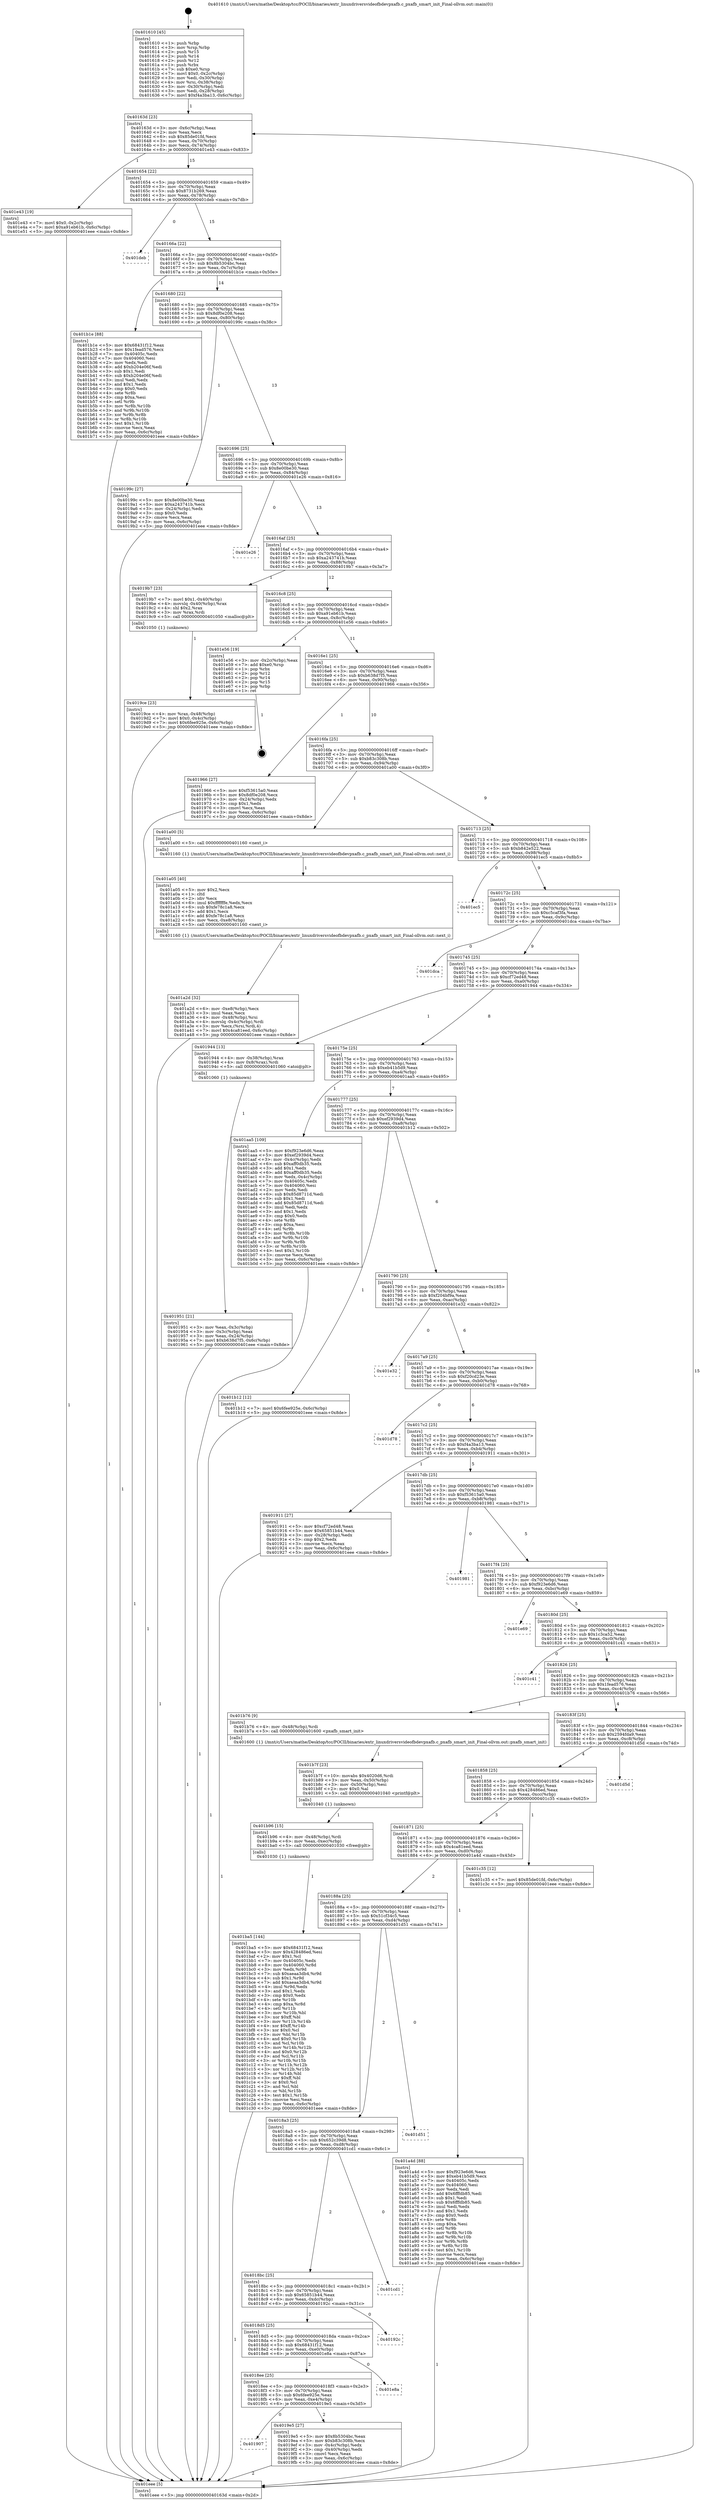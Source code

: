 digraph "0x401610" {
  label = "0x401610 (/mnt/c/Users/mathe/Desktop/tcc/POCII/binaries/extr_linuxdriversvideofbdevpxafb.c_pxafb_smart_init_Final-ollvm.out::main(0))"
  labelloc = "t"
  node[shape=record]

  Entry [label="",width=0.3,height=0.3,shape=circle,fillcolor=black,style=filled]
  "0x40163d" [label="{
     0x40163d [23]\l
     | [instrs]\l
     &nbsp;&nbsp;0x40163d \<+3\>: mov -0x6c(%rbp),%eax\l
     &nbsp;&nbsp;0x401640 \<+2\>: mov %eax,%ecx\l
     &nbsp;&nbsp;0x401642 \<+6\>: sub $0x85de01fd,%ecx\l
     &nbsp;&nbsp;0x401648 \<+3\>: mov %eax,-0x70(%rbp)\l
     &nbsp;&nbsp;0x40164b \<+3\>: mov %ecx,-0x74(%rbp)\l
     &nbsp;&nbsp;0x40164e \<+6\>: je 0000000000401e43 \<main+0x833\>\l
  }"]
  "0x401e43" [label="{
     0x401e43 [19]\l
     | [instrs]\l
     &nbsp;&nbsp;0x401e43 \<+7\>: movl $0x0,-0x2c(%rbp)\l
     &nbsp;&nbsp;0x401e4a \<+7\>: movl $0xa91eb61b,-0x6c(%rbp)\l
     &nbsp;&nbsp;0x401e51 \<+5\>: jmp 0000000000401eee \<main+0x8de\>\l
  }"]
  "0x401654" [label="{
     0x401654 [22]\l
     | [instrs]\l
     &nbsp;&nbsp;0x401654 \<+5\>: jmp 0000000000401659 \<main+0x49\>\l
     &nbsp;&nbsp;0x401659 \<+3\>: mov -0x70(%rbp),%eax\l
     &nbsp;&nbsp;0x40165c \<+5\>: sub $0x8731b269,%eax\l
     &nbsp;&nbsp;0x401661 \<+3\>: mov %eax,-0x78(%rbp)\l
     &nbsp;&nbsp;0x401664 \<+6\>: je 0000000000401deb \<main+0x7db\>\l
  }"]
  Exit [label="",width=0.3,height=0.3,shape=circle,fillcolor=black,style=filled,peripheries=2]
  "0x401deb" [label="{
     0x401deb\l
  }", style=dashed]
  "0x40166a" [label="{
     0x40166a [22]\l
     | [instrs]\l
     &nbsp;&nbsp;0x40166a \<+5\>: jmp 000000000040166f \<main+0x5f\>\l
     &nbsp;&nbsp;0x40166f \<+3\>: mov -0x70(%rbp),%eax\l
     &nbsp;&nbsp;0x401672 \<+5\>: sub $0x8b5304bc,%eax\l
     &nbsp;&nbsp;0x401677 \<+3\>: mov %eax,-0x7c(%rbp)\l
     &nbsp;&nbsp;0x40167a \<+6\>: je 0000000000401b1e \<main+0x50e\>\l
  }"]
  "0x401ba5" [label="{
     0x401ba5 [144]\l
     | [instrs]\l
     &nbsp;&nbsp;0x401ba5 \<+5\>: mov $0x68431f12,%eax\l
     &nbsp;&nbsp;0x401baa \<+5\>: mov $0x428486ed,%esi\l
     &nbsp;&nbsp;0x401baf \<+2\>: mov $0x1,%cl\l
     &nbsp;&nbsp;0x401bb1 \<+7\>: mov 0x40405c,%edx\l
     &nbsp;&nbsp;0x401bb8 \<+8\>: mov 0x404060,%r8d\l
     &nbsp;&nbsp;0x401bc0 \<+3\>: mov %edx,%r9d\l
     &nbsp;&nbsp;0x401bc3 \<+7\>: sub $0xaeaa3db4,%r9d\l
     &nbsp;&nbsp;0x401bca \<+4\>: sub $0x1,%r9d\l
     &nbsp;&nbsp;0x401bce \<+7\>: add $0xaeaa3db4,%r9d\l
     &nbsp;&nbsp;0x401bd5 \<+4\>: imul %r9d,%edx\l
     &nbsp;&nbsp;0x401bd9 \<+3\>: and $0x1,%edx\l
     &nbsp;&nbsp;0x401bdc \<+3\>: cmp $0x0,%edx\l
     &nbsp;&nbsp;0x401bdf \<+4\>: sete %r10b\l
     &nbsp;&nbsp;0x401be3 \<+4\>: cmp $0xa,%r8d\l
     &nbsp;&nbsp;0x401be7 \<+4\>: setl %r11b\l
     &nbsp;&nbsp;0x401beb \<+3\>: mov %r10b,%bl\l
     &nbsp;&nbsp;0x401bee \<+3\>: xor $0xff,%bl\l
     &nbsp;&nbsp;0x401bf1 \<+3\>: mov %r11b,%r14b\l
     &nbsp;&nbsp;0x401bf4 \<+4\>: xor $0xff,%r14b\l
     &nbsp;&nbsp;0x401bf8 \<+3\>: xor $0x0,%cl\l
     &nbsp;&nbsp;0x401bfb \<+3\>: mov %bl,%r15b\l
     &nbsp;&nbsp;0x401bfe \<+4\>: and $0x0,%r15b\l
     &nbsp;&nbsp;0x401c02 \<+3\>: and %cl,%r10b\l
     &nbsp;&nbsp;0x401c05 \<+3\>: mov %r14b,%r12b\l
     &nbsp;&nbsp;0x401c08 \<+4\>: and $0x0,%r12b\l
     &nbsp;&nbsp;0x401c0c \<+3\>: and %cl,%r11b\l
     &nbsp;&nbsp;0x401c0f \<+3\>: or %r10b,%r15b\l
     &nbsp;&nbsp;0x401c12 \<+3\>: or %r11b,%r12b\l
     &nbsp;&nbsp;0x401c15 \<+3\>: xor %r12b,%r15b\l
     &nbsp;&nbsp;0x401c18 \<+3\>: or %r14b,%bl\l
     &nbsp;&nbsp;0x401c1b \<+3\>: xor $0xff,%bl\l
     &nbsp;&nbsp;0x401c1e \<+3\>: or $0x0,%cl\l
     &nbsp;&nbsp;0x401c21 \<+2\>: and %cl,%bl\l
     &nbsp;&nbsp;0x401c23 \<+3\>: or %bl,%r15b\l
     &nbsp;&nbsp;0x401c26 \<+4\>: test $0x1,%r15b\l
     &nbsp;&nbsp;0x401c2a \<+3\>: cmovne %esi,%eax\l
     &nbsp;&nbsp;0x401c2d \<+3\>: mov %eax,-0x6c(%rbp)\l
     &nbsp;&nbsp;0x401c30 \<+5\>: jmp 0000000000401eee \<main+0x8de\>\l
  }"]
  "0x401b1e" [label="{
     0x401b1e [88]\l
     | [instrs]\l
     &nbsp;&nbsp;0x401b1e \<+5\>: mov $0x68431f12,%eax\l
     &nbsp;&nbsp;0x401b23 \<+5\>: mov $0x1fead576,%ecx\l
     &nbsp;&nbsp;0x401b28 \<+7\>: mov 0x40405c,%edx\l
     &nbsp;&nbsp;0x401b2f \<+7\>: mov 0x404060,%esi\l
     &nbsp;&nbsp;0x401b36 \<+2\>: mov %edx,%edi\l
     &nbsp;&nbsp;0x401b38 \<+6\>: add $0xb204e06f,%edi\l
     &nbsp;&nbsp;0x401b3e \<+3\>: sub $0x1,%edi\l
     &nbsp;&nbsp;0x401b41 \<+6\>: sub $0xb204e06f,%edi\l
     &nbsp;&nbsp;0x401b47 \<+3\>: imul %edi,%edx\l
     &nbsp;&nbsp;0x401b4a \<+3\>: and $0x1,%edx\l
     &nbsp;&nbsp;0x401b4d \<+3\>: cmp $0x0,%edx\l
     &nbsp;&nbsp;0x401b50 \<+4\>: sete %r8b\l
     &nbsp;&nbsp;0x401b54 \<+3\>: cmp $0xa,%esi\l
     &nbsp;&nbsp;0x401b57 \<+4\>: setl %r9b\l
     &nbsp;&nbsp;0x401b5b \<+3\>: mov %r8b,%r10b\l
     &nbsp;&nbsp;0x401b5e \<+3\>: and %r9b,%r10b\l
     &nbsp;&nbsp;0x401b61 \<+3\>: xor %r9b,%r8b\l
     &nbsp;&nbsp;0x401b64 \<+3\>: or %r8b,%r10b\l
     &nbsp;&nbsp;0x401b67 \<+4\>: test $0x1,%r10b\l
     &nbsp;&nbsp;0x401b6b \<+3\>: cmovne %ecx,%eax\l
     &nbsp;&nbsp;0x401b6e \<+3\>: mov %eax,-0x6c(%rbp)\l
     &nbsp;&nbsp;0x401b71 \<+5\>: jmp 0000000000401eee \<main+0x8de\>\l
  }"]
  "0x401680" [label="{
     0x401680 [22]\l
     | [instrs]\l
     &nbsp;&nbsp;0x401680 \<+5\>: jmp 0000000000401685 \<main+0x75\>\l
     &nbsp;&nbsp;0x401685 \<+3\>: mov -0x70(%rbp),%eax\l
     &nbsp;&nbsp;0x401688 \<+5\>: sub $0x8df0e208,%eax\l
     &nbsp;&nbsp;0x40168d \<+3\>: mov %eax,-0x80(%rbp)\l
     &nbsp;&nbsp;0x401690 \<+6\>: je 000000000040199c \<main+0x38c\>\l
  }"]
  "0x401b96" [label="{
     0x401b96 [15]\l
     | [instrs]\l
     &nbsp;&nbsp;0x401b96 \<+4\>: mov -0x48(%rbp),%rdi\l
     &nbsp;&nbsp;0x401b9a \<+6\>: mov %eax,-0xec(%rbp)\l
     &nbsp;&nbsp;0x401ba0 \<+5\>: call 0000000000401030 \<free@plt\>\l
     | [calls]\l
     &nbsp;&nbsp;0x401030 \{1\} (unknown)\l
  }"]
  "0x40199c" [label="{
     0x40199c [27]\l
     | [instrs]\l
     &nbsp;&nbsp;0x40199c \<+5\>: mov $0x8e00be30,%eax\l
     &nbsp;&nbsp;0x4019a1 \<+5\>: mov $0xa243741b,%ecx\l
     &nbsp;&nbsp;0x4019a6 \<+3\>: mov -0x24(%rbp),%edx\l
     &nbsp;&nbsp;0x4019a9 \<+3\>: cmp $0x0,%edx\l
     &nbsp;&nbsp;0x4019ac \<+3\>: cmove %ecx,%eax\l
     &nbsp;&nbsp;0x4019af \<+3\>: mov %eax,-0x6c(%rbp)\l
     &nbsp;&nbsp;0x4019b2 \<+5\>: jmp 0000000000401eee \<main+0x8de\>\l
  }"]
  "0x401696" [label="{
     0x401696 [25]\l
     | [instrs]\l
     &nbsp;&nbsp;0x401696 \<+5\>: jmp 000000000040169b \<main+0x8b\>\l
     &nbsp;&nbsp;0x40169b \<+3\>: mov -0x70(%rbp),%eax\l
     &nbsp;&nbsp;0x40169e \<+5\>: sub $0x8e00be30,%eax\l
     &nbsp;&nbsp;0x4016a3 \<+6\>: mov %eax,-0x84(%rbp)\l
     &nbsp;&nbsp;0x4016a9 \<+6\>: je 0000000000401e26 \<main+0x816\>\l
  }"]
  "0x401b7f" [label="{
     0x401b7f [23]\l
     | [instrs]\l
     &nbsp;&nbsp;0x401b7f \<+10\>: movabs $0x4020d6,%rdi\l
     &nbsp;&nbsp;0x401b89 \<+3\>: mov %eax,-0x50(%rbp)\l
     &nbsp;&nbsp;0x401b8c \<+3\>: mov -0x50(%rbp),%esi\l
     &nbsp;&nbsp;0x401b8f \<+2\>: mov $0x0,%al\l
     &nbsp;&nbsp;0x401b91 \<+5\>: call 0000000000401040 \<printf@plt\>\l
     | [calls]\l
     &nbsp;&nbsp;0x401040 \{1\} (unknown)\l
  }"]
  "0x401e26" [label="{
     0x401e26\l
  }", style=dashed]
  "0x4016af" [label="{
     0x4016af [25]\l
     | [instrs]\l
     &nbsp;&nbsp;0x4016af \<+5\>: jmp 00000000004016b4 \<main+0xa4\>\l
     &nbsp;&nbsp;0x4016b4 \<+3\>: mov -0x70(%rbp),%eax\l
     &nbsp;&nbsp;0x4016b7 \<+5\>: sub $0xa243741b,%eax\l
     &nbsp;&nbsp;0x4016bc \<+6\>: mov %eax,-0x88(%rbp)\l
     &nbsp;&nbsp;0x4016c2 \<+6\>: je 00000000004019b7 \<main+0x3a7\>\l
  }"]
  "0x401a2d" [label="{
     0x401a2d [32]\l
     | [instrs]\l
     &nbsp;&nbsp;0x401a2d \<+6\>: mov -0xe8(%rbp),%ecx\l
     &nbsp;&nbsp;0x401a33 \<+3\>: imul %eax,%ecx\l
     &nbsp;&nbsp;0x401a36 \<+4\>: mov -0x48(%rbp),%rsi\l
     &nbsp;&nbsp;0x401a3a \<+4\>: movslq -0x4c(%rbp),%rdi\l
     &nbsp;&nbsp;0x401a3e \<+3\>: mov %ecx,(%rsi,%rdi,4)\l
     &nbsp;&nbsp;0x401a41 \<+7\>: movl $0x4ca81eed,-0x6c(%rbp)\l
     &nbsp;&nbsp;0x401a48 \<+5\>: jmp 0000000000401eee \<main+0x8de\>\l
  }"]
  "0x4019b7" [label="{
     0x4019b7 [23]\l
     | [instrs]\l
     &nbsp;&nbsp;0x4019b7 \<+7\>: movl $0x1,-0x40(%rbp)\l
     &nbsp;&nbsp;0x4019be \<+4\>: movslq -0x40(%rbp),%rax\l
     &nbsp;&nbsp;0x4019c2 \<+4\>: shl $0x2,%rax\l
     &nbsp;&nbsp;0x4019c6 \<+3\>: mov %rax,%rdi\l
     &nbsp;&nbsp;0x4019c9 \<+5\>: call 0000000000401050 \<malloc@plt\>\l
     | [calls]\l
     &nbsp;&nbsp;0x401050 \{1\} (unknown)\l
  }"]
  "0x4016c8" [label="{
     0x4016c8 [25]\l
     | [instrs]\l
     &nbsp;&nbsp;0x4016c8 \<+5\>: jmp 00000000004016cd \<main+0xbd\>\l
     &nbsp;&nbsp;0x4016cd \<+3\>: mov -0x70(%rbp),%eax\l
     &nbsp;&nbsp;0x4016d0 \<+5\>: sub $0xa91eb61b,%eax\l
     &nbsp;&nbsp;0x4016d5 \<+6\>: mov %eax,-0x8c(%rbp)\l
     &nbsp;&nbsp;0x4016db \<+6\>: je 0000000000401e56 \<main+0x846\>\l
  }"]
  "0x401a05" [label="{
     0x401a05 [40]\l
     | [instrs]\l
     &nbsp;&nbsp;0x401a05 \<+5\>: mov $0x2,%ecx\l
     &nbsp;&nbsp;0x401a0a \<+1\>: cltd\l
     &nbsp;&nbsp;0x401a0b \<+2\>: idiv %ecx\l
     &nbsp;&nbsp;0x401a0d \<+6\>: imul $0xfffffffe,%edx,%ecx\l
     &nbsp;&nbsp;0x401a13 \<+6\>: sub $0xfe78c1a8,%ecx\l
     &nbsp;&nbsp;0x401a19 \<+3\>: add $0x1,%ecx\l
     &nbsp;&nbsp;0x401a1c \<+6\>: add $0xfe78c1a8,%ecx\l
     &nbsp;&nbsp;0x401a22 \<+6\>: mov %ecx,-0xe8(%rbp)\l
     &nbsp;&nbsp;0x401a28 \<+5\>: call 0000000000401160 \<next_i\>\l
     | [calls]\l
     &nbsp;&nbsp;0x401160 \{1\} (/mnt/c/Users/mathe/Desktop/tcc/POCII/binaries/extr_linuxdriversvideofbdevpxafb.c_pxafb_smart_init_Final-ollvm.out::next_i)\l
  }"]
  "0x401e56" [label="{
     0x401e56 [19]\l
     | [instrs]\l
     &nbsp;&nbsp;0x401e56 \<+3\>: mov -0x2c(%rbp),%eax\l
     &nbsp;&nbsp;0x401e59 \<+7\>: add $0xe0,%rsp\l
     &nbsp;&nbsp;0x401e60 \<+1\>: pop %rbx\l
     &nbsp;&nbsp;0x401e61 \<+2\>: pop %r12\l
     &nbsp;&nbsp;0x401e63 \<+2\>: pop %r14\l
     &nbsp;&nbsp;0x401e65 \<+2\>: pop %r15\l
     &nbsp;&nbsp;0x401e67 \<+1\>: pop %rbp\l
     &nbsp;&nbsp;0x401e68 \<+1\>: ret\l
  }"]
  "0x4016e1" [label="{
     0x4016e1 [25]\l
     | [instrs]\l
     &nbsp;&nbsp;0x4016e1 \<+5\>: jmp 00000000004016e6 \<main+0xd6\>\l
     &nbsp;&nbsp;0x4016e6 \<+3\>: mov -0x70(%rbp),%eax\l
     &nbsp;&nbsp;0x4016e9 \<+5\>: sub $0xb638d7f5,%eax\l
     &nbsp;&nbsp;0x4016ee \<+6\>: mov %eax,-0x90(%rbp)\l
     &nbsp;&nbsp;0x4016f4 \<+6\>: je 0000000000401966 \<main+0x356\>\l
  }"]
  "0x401907" [label="{
     0x401907\l
  }", style=dashed]
  "0x401966" [label="{
     0x401966 [27]\l
     | [instrs]\l
     &nbsp;&nbsp;0x401966 \<+5\>: mov $0xf53615a0,%eax\l
     &nbsp;&nbsp;0x40196b \<+5\>: mov $0x8df0e208,%ecx\l
     &nbsp;&nbsp;0x401970 \<+3\>: mov -0x24(%rbp),%edx\l
     &nbsp;&nbsp;0x401973 \<+3\>: cmp $0x1,%edx\l
     &nbsp;&nbsp;0x401976 \<+3\>: cmovl %ecx,%eax\l
     &nbsp;&nbsp;0x401979 \<+3\>: mov %eax,-0x6c(%rbp)\l
     &nbsp;&nbsp;0x40197c \<+5\>: jmp 0000000000401eee \<main+0x8de\>\l
  }"]
  "0x4016fa" [label="{
     0x4016fa [25]\l
     | [instrs]\l
     &nbsp;&nbsp;0x4016fa \<+5\>: jmp 00000000004016ff \<main+0xef\>\l
     &nbsp;&nbsp;0x4016ff \<+3\>: mov -0x70(%rbp),%eax\l
     &nbsp;&nbsp;0x401702 \<+5\>: sub $0xb83c308b,%eax\l
     &nbsp;&nbsp;0x401707 \<+6\>: mov %eax,-0x94(%rbp)\l
     &nbsp;&nbsp;0x40170d \<+6\>: je 0000000000401a00 \<main+0x3f0\>\l
  }"]
  "0x4019e5" [label="{
     0x4019e5 [27]\l
     | [instrs]\l
     &nbsp;&nbsp;0x4019e5 \<+5\>: mov $0x8b5304bc,%eax\l
     &nbsp;&nbsp;0x4019ea \<+5\>: mov $0xb83c308b,%ecx\l
     &nbsp;&nbsp;0x4019ef \<+3\>: mov -0x4c(%rbp),%edx\l
     &nbsp;&nbsp;0x4019f2 \<+3\>: cmp -0x40(%rbp),%edx\l
     &nbsp;&nbsp;0x4019f5 \<+3\>: cmovl %ecx,%eax\l
     &nbsp;&nbsp;0x4019f8 \<+3\>: mov %eax,-0x6c(%rbp)\l
     &nbsp;&nbsp;0x4019fb \<+5\>: jmp 0000000000401eee \<main+0x8de\>\l
  }"]
  "0x401a00" [label="{
     0x401a00 [5]\l
     | [instrs]\l
     &nbsp;&nbsp;0x401a00 \<+5\>: call 0000000000401160 \<next_i\>\l
     | [calls]\l
     &nbsp;&nbsp;0x401160 \{1\} (/mnt/c/Users/mathe/Desktop/tcc/POCII/binaries/extr_linuxdriversvideofbdevpxafb.c_pxafb_smart_init_Final-ollvm.out::next_i)\l
  }"]
  "0x401713" [label="{
     0x401713 [25]\l
     | [instrs]\l
     &nbsp;&nbsp;0x401713 \<+5\>: jmp 0000000000401718 \<main+0x108\>\l
     &nbsp;&nbsp;0x401718 \<+3\>: mov -0x70(%rbp),%eax\l
     &nbsp;&nbsp;0x40171b \<+5\>: sub $0xb842e522,%eax\l
     &nbsp;&nbsp;0x401720 \<+6\>: mov %eax,-0x98(%rbp)\l
     &nbsp;&nbsp;0x401726 \<+6\>: je 0000000000401ec5 \<main+0x8b5\>\l
  }"]
  "0x4018ee" [label="{
     0x4018ee [25]\l
     | [instrs]\l
     &nbsp;&nbsp;0x4018ee \<+5\>: jmp 00000000004018f3 \<main+0x2e3\>\l
     &nbsp;&nbsp;0x4018f3 \<+3\>: mov -0x70(%rbp),%eax\l
     &nbsp;&nbsp;0x4018f6 \<+5\>: sub $0x6fee925e,%eax\l
     &nbsp;&nbsp;0x4018fb \<+6\>: mov %eax,-0xe4(%rbp)\l
     &nbsp;&nbsp;0x401901 \<+6\>: je 00000000004019e5 \<main+0x3d5\>\l
  }"]
  "0x401ec5" [label="{
     0x401ec5\l
  }", style=dashed]
  "0x40172c" [label="{
     0x40172c [25]\l
     | [instrs]\l
     &nbsp;&nbsp;0x40172c \<+5\>: jmp 0000000000401731 \<main+0x121\>\l
     &nbsp;&nbsp;0x401731 \<+3\>: mov -0x70(%rbp),%eax\l
     &nbsp;&nbsp;0x401734 \<+5\>: sub $0xc5caf3fa,%eax\l
     &nbsp;&nbsp;0x401739 \<+6\>: mov %eax,-0x9c(%rbp)\l
     &nbsp;&nbsp;0x40173f \<+6\>: je 0000000000401dca \<main+0x7ba\>\l
  }"]
  "0x401e8a" [label="{
     0x401e8a\l
  }", style=dashed]
  "0x401dca" [label="{
     0x401dca\l
  }", style=dashed]
  "0x401745" [label="{
     0x401745 [25]\l
     | [instrs]\l
     &nbsp;&nbsp;0x401745 \<+5\>: jmp 000000000040174a \<main+0x13a\>\l
     &nbsp;&nbsp;0x40174a \<+3\>: mov -0x70(%rbp),%eax\l
     &nbsp;&nbsp;0x40174d \<+5\>: sub $0xcf72ed48,%eax\l
     &nbsp;&nbsp;0x401752 \<+6\>: mov %eax,-0xa0(%rbp)\l
     &nbsp;&nbsp;0x401758 \<+6\>: je 0000000000401944 \<main+0x334\>\l
  }"]
  "0x4018d5" [label="{
     0x4018d5 [25]\l
     | [instrs]\l
     &nbsp;&nbsp;0x4018d5 \<+5\>: jmp 00000000004018da \<main+0x2ca\>\l
     &nbsp;&nbsp;0x4018da \<+3\>: mov -0x70(%rbp),%eax\l
     &nbsp;&nbsp;0x4018dd \<+5\>: sub $0x68431f12,%eax\l
     &nbsp;&nbsp;0x4018e2 \<+6\>: mov %eax,-0xe0(%rbp)\l
     &nbsp;&nbsp;0x4018e8 \<+6\>: je 0000000000401e8a \<main+0x87a\>\l
  }"]
  "0x401944" [label="{
     0x401944 [13]\l
     | [instrs]\l
     &nbsp;&nbsp;0x401944 \<+4\>: mov -0x38(%rbp),%rax\l
     &nbsp;&nbsp;0x401948 \<+4\>: mov 0x8(%rax),%rdi\l
     &nbsp;&nbsp;0x40194c \<+5\>: call 0000000000401060 \<atoi@plt\>\l
     | [calls]\l
     &nbsp;&nbsp;0x401060 \{1\} (unknown)\l
  }"]
  "0x40175e" [label="{
     0x40175e [25]\l
     | [instrs]\l
     &nbsp;&nbsp;0x40175e \<+5\>: jmp 0000000000401763 \<main+0x153\>\l
     &nbsp;&nbsp;0x401763 \<+3\>: mov -0x70(%rbp),%eax\l
     &nbsp;&nbsp;0x401766 \<+5\>: sub $0xeb41b5d9,%eax\l
     &nbsp;&nbsp;0x40176b \<+6\>: mov %eax,-0xa4(%rbp)\l
     &nbsp;&nbsp;0x401771 \<+6\>: je 0000000000401aa5 \<main+0x495\>\l
  }"]
  "0x40192c" [label="{
     0x40192c\l
  }", style=dashed]
  "0x401aa5" [label="{
     0x401aa5 [109]\l
     | [instrs]\l
     &nbsp;&nbsp;0x401aa5 \<+5\>: mov $0xf923e6d6,%eax\l
     &nbsp;&nbsp;0x401aaa \<+5\>: mov $0xef2939d4,%ecx\l
     &nbsp;&nbsp;0x401aaf \<+3\>: mov -0x4c(%rbp),%edx\l
     &nbsp;&nbsp;0x401ab2 \<+6\>: sub $0xaff0db35,%edx\l
     &nbsp;&nbsp;0x401ab8 \<+3\>: add $0x1,%edx\l
     &nbsp;&nbsp;0x401abb \<+6\>: add $0xaff0db35,%edx\l
     &nbsp;&nbsp;0x401ac1 \<+3\>: mov %edx,-0x4c(%rbp)\l
     &nbsp;&nbsp;0x401ac4 \<+7\>: mov 0x40405c,%edx\l
     &nbsp;&nbsp;0x401acb \<+7\>: mov 0x404060,%esi\l
     &nbsp;&nbsp;0x401ad2 \<+2\>: mov %edx,%edi\l
     &nbsp;&nbsp;0x401ad4 \<+6\>: sub $0x85d8711d,%edi\l
     &nbsp;&nbsp;0x401ada \<+3\>: sub $0x1,%edi\l
     &nbsp;&nbsp;0x401add \<+6\>: add $0x85d8711d,%edi\l
     &nbsp;&nbsp;0x401ae3 \<+3\>: imul %edi,%edx\l
     &nbsp;&nbsp;0x401ae6 \<+3\>: and $0x1,%edx\l
     &nbsp;&nbsp;0x401ae9 \<+3\>: cmp $0x0,%edx\l
     &nbsp;&nbsp;0x401aec \<+4\>: sete %r8b\l
     &nbsp;&nbsp;0x401af0 \<+3\>: cmp $0xa,%esi\l
     &nbsp;&nbsp;0x401af3 \<+4\>: setl %r9b\l
     &nbsp;&nbsp;0x401af7 \<+3\>: mov %r8b,%r10b\l
     &nbsp;&nbsp;0x401afa \<+3\>: and %r9b,%r10b\l
     &nbsp;&nbsp;0x401afd \<+3\>: xor %r9b,%r8b\l
     &nbsp;&nbsp;0x401b00 \<+3\>: or %r8b,%r10b\l
     &nbsp;&nbsp;0x401b03 \<+4\>: test $0x1,%r10b\l
     &nbsp;&nbsp;0x401b07 \<+3\>: cmovne %ecx,%eax\l
     &nbsp;&nbsp;0x401b0a \<+3\>: mov %eax,-0x6c(%rbp)\l
     &nbsp;&nbsp;0x401b0d \<+5\>: jmp 0000000000401eee \<main+0x8de\>\l
  }"]
  "0x401777" [label="{
     0x401777 [25]\l
     | [instrs]\l
     &nbsp;&nbsp;0x401777 \<+5\>: jmp 000000000040177c \<main+0x16c\>\l
     &nbsp;&nbsp;0x40177c \<+3\>: mov -0x70(%rbp),%eax\l
     &nbsp;&nbsp;0x40177f \<+5\>: sub $0xef2939d4,%eax\l
     &nbsp;&nbsp;0x401784 \<+6\>: mov %eax,-0xa8(%rbp)\l
     &nbsp;&nbsp;0x40178a \<+6\>: je 0000000000401b12 \<main+0x502\>\l
  }"]
  "0x4018bc" [label="{
     0x4018bc [25]\l
     | [instrs]\l
     &nbsp;&nbsp;0x4018bc \<+5\>: jmp 00000000004018c1 \<main+0x2b1\>\l
     &nbsp;&nbsp;0x4018c1 \<+3\>: mov -0x70(%rbp),%eax\l
     &nbsp;&nbsp;0x4018c4 \<+5\>: sub $0x65851b44,%eax\l
     &nbsp;&nbsp;0x4018c9 \<+6\>: mov %eax,-0xdc(%rbp)\l
     &nbsp;&nbsp;0x4018cf \<+6\>: je 000000000040192c \<main+0x31c\>\l
  }"]
  "0x401b12" [label="{
     0x401b12 [12]\l
     | [instrs]\l
     &nbsp;&nbsp;0x401b12 \<+7\>: movl $0x6fee925e,-0x6c(%rbp)\l
     &nbsp;&nbsp;0x401b19 \<+5\>: jmp 0000000000401eee \<main+0x8de\>\l
  }"]
  "0x401790" [label="{
     0x401790 [25]\l
     | [instrs]\l
     &nbsp;&nbsp;0x401790 \<+5\>: jmp 0000000000401795 \<main+0x185\>\l
     &nbsp;&nbsp;0x401795 \<+3\>: mov -0x70(%rbp),%eax\l
     &nbsp;&nbsp;0x401798 \<+5\>: sub $0xf204bf9a,%eax\l
     &nbsp;&nbsp;0x40179d \<+6\>: mov %eax,-0xac(%rbp)\l
     &nbsp;&nbsp;0x4017a3 \<+6\>: je 0000000000401e32 \<main+0x822\>\l
  }"]
  "0x401cd1" [label="{
     0x401cd1\l
  }", style=dashed]
  "0x401e32" [label="{
     0x401e32\l
  }", style=dashed]
  "0x4017a9" [label="{
     0x4017a9 [25]\l
     | [instrs]\l
     &nbsp;&nbsp;0x4017a9 \<+5\>: jmp 00000000004017ae \<main+0x19e\>\l
     &nbsp;&nbsp;0x4017ae \<+3\>: mov -0x70(%rbp),%eax\l
     &nbsp;&nbsp;0x4017b1 \<+5\>: sub $0xf20cd23e,%eax\l
     &nbsp;&nbsp;0x4017b6 \<+6\>: mov %eax,-0xb0(%rbp)\l
     &nbsp;&nbsp;0x4017bc \<+6\>: je 0000000000401d78 \<main+0x768\>\l
  }"]
  "0x4018a3" [label="{
     0x4018a3 [25]\l
     | [instrs]\l
     &nbsp;&nbsp;0x4018a3 \<+5\>: jmp 00000000004018a8 \<main+0x298\>\l
     &nbsp;&nbsp;0x4018a8 \<+3\>: mov -0x70(%rbp),%eax\l
     &nbsp;&nbsp;0x4018ab \<+5\>: sub $0x652c39d8,%eax\l
     &nbsp;&nbsp;0x4018b0 \<+6\>: mov %eax,-0xd8(%rbp)\l
     &nbsp;&nbsp;0x4018b6 \<+6\>: je 0000000000401cd1 \<main+0x6c1\>\l
  }"]
  "0x401d78" [label="{
     0x401d78\l
  }", style=dashed]
  "0x4017c2" [label="{
     0x4017c2 [25]\l
     | [instrs]\l
     &nbsp;&nbsp;0x4017c2 \<+5\>: jmp 00000000004017c7 \<main+0x1b7\>\l
     &nbsp;&nbsp;0x4017c7 \<+3\>: mov -0x70(%rbp),%eax\l
     &nbsp;&nbsp;0x4017ca \<+5\>: sub $0xf4a3ba13,%eax\l
     &nbsp;&nbsp;0x4017cf \<+6\>: mov %eax,-0xb4(%rbp)\l
     &nbsp;&nbsp;0x4017d5 \<+6\>: je 0000000000401911 \<main+0x301\>\l
  }"]
  "0x401d51" [label="{
     0x401d51\l
  }", style=dashed]
  "0x401911" [label="{
     0x401911 [27]\l
     | [instrs]\l
     &nbsp;&nbsp;0x401911 \<+5\>: mov $0xcf72ed48,%eax\l
     &nbsp;&nbsp;0x401916 \<+5\>: mov $0x65851b44,%ecx\l
     &nbsp;&nbsp;0x40191b \<+3\>: mov -0x28(%rbp),%edx\l
     &nbsp;&nbsp;0x40191e \<+3\>: cmp $0x2,%edx\l
     &nbsp;&nbsp;0x401921 \<+3\>: cmovne %ecx,%eax\l
     &nbsp;&nbsp;0x401924 \<+3\>: mov %eax,-0x6c(%rbp)\l
     &nbsp;&nbsp;0x401927 \<+5\>: jmp 0000000000401eee \<main+0x8de\>\l
  }"]
  "0x4017db" [label="{
     0x4017db [25]\l
     | [instrs]\l
     &nbsp;&nbsp;0x4017db \<+5\>: jmp 00000000004017e0 \<main+0x1d0\>\l
     &nbsp;&nbsp;0x4017e0 \<+3\>: mov -0x70(%rbp),%eax\l
     &nbsp;&nbsp;0x4017e3 \<+5\>: sub $0xf53615a0,%eax\l
     &nbsp;&nbsp;0x4017e8 \<+6\>: mov %eax,-0xb8(%rbp)\l
     &nbsp;&nbsp;0x4017ee \<+6\>: je 0000000000401981 \<main+0x371\>\l
  }"]
  "0x401eee" [label="{
     0x401eee [5]\l
     | [instrs]\l
     &nbsp;&nbsp;0x401eee \<+5\>: jmp 000000000040163d \<main+0x2d\>\l
  }"]
  "0x401610" [label="{
     0x401610 [45]\l
     | [instrs]\l
     &nbsp;&nbsp;0x401610 \<+1\>: push %rbp\l
     &nbsp;&nbsp;0x401611 \<+3\>: mov %rsp,%rbp\l
     &nbsp;&nbsp;0x401614 \<+2\>: push %r15\l
     &nbsp;&nbsp;0x401616 \<+2\>: push %r14\l
     &nbsp;&nbsp;0x401618 \<+2\>: push %r12\l
     &nbsp;&nbsp;0x40161a \<+1\>: push %rbx\l
     &nbsp;&nbsp;0x40161b \<+7\>: sub $0xe0,%rsp\l
     &nbsp;&nbsp;0x401622 \<+7\>: movl $0x0,-0x2c(%rbp)\l
     &nbsp;&nbsp;0x401629 \<+3\>: mov %edi,-0x30(%rbp)\l
     &nbsp;&nbsp;0x40162c \<+4\>: mov %rsi,-0x38(%rbp)\l
     &nbsp;&nbsp;0x401630 \<+3\>: mov -0x30(%rbp),%edi\l
     &nbsp;&nbsp;0x401633 \<+3\>: mov %edi,-0x28(%rbp)\l
     &nbsp;&nbsp;0x401636 \<+7\>: movl $0xf4a3ba13,-0x6c(%rbp)\l
  }"]
  "0x401951" [label="{
     0x401951 [21]\l
     | [instrs]\l
     &nbsp;&nbsp;0x401951 \<+3\>: mov %eax,-0x3c(%rbp)\l
     &nbsp;&nbsp;0x401954 \<+3\>: mov -0x3c(%rbp),%eax\l
     &nbsp;&nbsp;0x401957 \<+3\>: mov %eax,-0x24(%rbp)\l
     &nbsp;&nbsp;0x40195a \<+7\>: movl $0xb638d7f5,-0x6c(%rbp)\l
     &nbsp;&nbsp;0x401961 \<+5\>: jmp 0000000000401eee \<main+0x8de\>\l
  }"]
  "0x4019ce" [label="{
     0x4019ce [23]\l
     | [instrs]\l
     &nbsp;&nbsp;0x4019ce \<+4\>: mov %rax,-0x48(%rbp)\l
     &nbsp;&nbsp;0x4019d2 \<+7\>: movl $0x0,-0x4c(%rbp)\l
     &nbsp;&nbsp;0x4019d9 \<+7\>: movl $0x6fee925e,-0x6c(%rbp)\l
     &nbsp;&nbsp;0x4019e0 \<+5\>: jmp 0000000000401eee \<main+0x8de\>\l
  }"]
  "0x40188a" [label="{
     0x40188a [25]\l
     | [instrs]\l
     &nbsp;&nbsp;0x40188a \<+5\>: jmp 000000000040188f \<main+0x27f\>\l
     &nbsp;&nbsp;0x40188f \<+3\>: mov -0x70(%rbp),%eax\l
     &nbsp;&nbsp;0x401892 \<+5\>: sub $0x51cf34c5,%eax\l
     &nbsp;&nbsp;0x401897 \<+6\>: mov %eax,-0xd4(%rbp)\l
     &nbsp;&nbsp;0x40189d \<+6\>: je 0000000000401d51 \<main+0x741\>\l
  }"]
  "0x401981" [label="{
     0x401981\l
  }", style=dashed]
  "0x4017f4" [label="{
     0x4017f4 [25]\l
     | [instrs]\l
     &nbsp;&nbsp;0x4017f4 \<+5\>: jmp 00000000004017f9 \<main+0x1e9\>\l
     &nbsp;&nbsp;0x4017f9 \<+3\>: mov -0x70(%rbp),%eax\l
     &nbsp;&nbsp;0x4017fc \<+5\>: sub $0xf923e6d6,%eax\l
     &nbsp;&nbsp;0x401801 \<+6\>: mov %eax,-0xbc(%rbp)\l
     &nbsp;&nbsp;0x401807 \<+6\>: je 0000000000401e69 \<main+0x859\>\l
  }"]
  "0x401a4d" [label="{
     0x401a4d [88]\l
     | [instrs]\l
     &nbsp;&nbsp;0x401a4d \<+5\>: mov $0xf923e6d6,%eax\l
     &nbsp;&nbsp;0x401a52 \<+5\>: mov $0xeb41b5d9,%ecx\l
     &nbsp;&nbsp;0x401a57 \<+7\>: mov 0x40405c,%edx\l
     &nbsp;&nbsp;0x401a5e \<+7\>: mov 0x404060,%esi\l
     &nbsp;&nbsp;0x401a65 \<+2\>: mov %edx,%edi\l
     &nbsp;&nbsp;0x401a67 \<+6\>: add $0x6fffdb85,%edi\l
     &nbsp;&nbsp;0x401a6d \<+3\>: sub $0x1,%edi\l
     &nbsp;&nbsp;0x401a70 \<+6\>: sub $0x6fffdb85,%edi\l
     &nbsp;&nbsp;0x401a76 \<+3\>: imul %edi,%edx\l
     &nbsp;&nbsp;0x401a79 \<+3\>: and $0x1,%edx\l
     &nbsp;&nbsp;0x401a7c \<+3\>: cmp $0x0,%edx\l
     &nbsp;&nbsp;0x401a7f \<+4\>: sete %r8b\l
     &nbsp;&nbsp;0x401a83 \<+3\>: cmp $0xa,%esi\l
     &nbsp;&nbsp;0x401a86 \<+4\>: setl %r9b\l
     &nbsp;&nbsp;0x401a8a \<+3\>: mov %r8b,%r10b\l
     &nbsp;&nbsp;0x401a8d \<+3\>: and %r9b,%r10b\l
     &nbsp;&nbsp;0x401a90 \<+3\>: xor %r9b,%r8b\l
     &nbsp;&nbsp;0x401a93 \<+3\>: or %r8b,%r10b\l
     &nbsp;&nbsp;0x401a96 \<+4\>: test $0x1,%r10b\l
     &nbsp;&nbsp;0x401a9a \<+3\>: cmovne %ecx,%eax\l
     &nbsp;&nbsp;0x401a9d \<+3\>: mov %eax,-0x6c(%rbp)\l
     &nbsp;&nbsp;0x401aa0 \<+5\>: jmp 0000000000401eee \<main+0x8de\>\l
  }"]
  "0x401e69" [label="{
     0x401e69\l
  }", style=dashed]
  "0x40180d" [label="{
     0x40180d [25]\l
     | [instrs]\l
     &nbsp;&nbsp;0x40180d \<+5\>: jmp 0000000000401812 \<main+0x202\>\l
     &nbsp;&nbsp;0x401812 \<+3\>: mov -0x70(%rbp),%eax\l
     &nbsp;&nbsp;0x401815 \<+5\>: sub $0x1c3ca52,%eax\l
     &nbsp;&nbsp;0x40181a \<+6\>: mov %eax,-0xc0(%rbp)\l
     &nbsp;&nbsp;0x401820 \<+6\>: je 0000000000401c41 \<main+0x631\>\l
  }"]
  "0x401871" [label="{
     0x401871 [25]\l
     | [instrs]\l
     &nbsp;&nbsp;0x401871 \<+5\>: jmp 0000000000401876 \<main+0x266\>\l
     &nbsp;&nbsp;0x401876 \<+3\>: mov -0x70(%rbp),%eax\l
     &nbsp;&nbsp;0x401879 \<+5\>: sub $0x4ca81eed,%eax\l
     &nbsp;&nbsp;0x40187e \<+6\>: mov %eax,-0xd0(%rbp)\l
     &nbsp;&nbsp;0x401884 \<+6\>: je 0000000000401a4d \<main+0x43d\>\l
  }"]
  "0x401c41" [label="{
     0x401c41\l
  }", style=dashed]
  "0x401826" [label="{
     0x401826 [25]\l
     | [instrs]\l
     &nbsp;&nbsp;0x401826 \<+5\>: jmp 000000000040182b \<main+0x21b\>\l
     &nbsp;&nbsp;0x40182b \<+3\>: mov -0x70(%rbp),%eax\l
     &nbsp;&nbsp;0x40182e \<+5\>: sub $0x1fead576,%eax\l
     &nbsp;&nbsp;0x401833 \<+6\>: mov %eax,-0xc4(%rbp)\l
     &nbsp;&nbsp;0x401839 \<+6\>: je 0000000000401b76 \<main+0x566\>\l
  }"]
  "0x401c35" [label="{
     0x401c35 [12]\l
     | [instrs]\l
     &nbsp;&nbsp;0x401c35 \<+7\>: movl $0x85de01fd,-0x6c(%rbp)\l
     &nbsp;&nbsp;0x401c3c \<+5\>: jmp 0000000000401eee \<main+0x8de\>\l
  }"]
  "0x401b76" [label="{
     0x401b76 [9]\l
     | [instrs]\l
     &nbsp;&nbsp;0x401b76 \<+4\>: mov -0x48(%rbp),%rdi\l
     &nbsp;&nbsp;0x401b7a \<+5\>: call 0000000000401600 \<pxafb_smart_init\>\l
     | [calls]\l
     &nbsp;&nbsp;0x401600 \{1\} (/mnt/c/Users/mathe/Desktop/tcc/POCII/binaries/extr_linuxdriversvideofbdevpxafb.c_pxafb_smart_init_Final-ollvm.out::pxafb_smart_init)\l
  }"]
  "0x40183f" [label="{
     0x40183f [25]\l
     | [instrs]\l
     &nbsp;&nbsp;0x40183f \<+5\>: jmp 0000000000401844 \<main+0x234\>\l
     &nbsp;&nbsp;0x401844 \<+3\>: mov -0x70(%rbp),%eax\l
     &nbsp;&nbsp;0x401847 \<+5\>: sub $0x2594fda9,%eax\l
     &nbsp;&nbsp;0x40184c \<+6\>: mov %eax,-0xc8(%rbp)\l
     &nbsp;&nbsp;0x401852 \<+6\>: je 0000000000401d5d \<main+0x74d\>\l
  }"]
  "0x401858" [label="{
     0x401858 [25]\l
     | [instrs]\l
     &nbsp;&nbsp;0x401858 \<+5\>: jmp 000000000040185d \<main+0x24d\>\l
     &nbsp;&nbsp;0x40185d \<+3\>: mov -0x70(%rbp),%eax\l
     &nbsp;&nbsp;0x401860 \<+5\>: sub $0x428486ed,%eax\l
     &nbsp;&nbsp;0x401865 \<+6\>: mov %eax,-0xcc(%rbp)\l
     &nbsp;&nbsp;0x40186b \<+6\>: je 0000000000401c35 \<main+0x625\>\l
  }"]
  "0x401d5d" [label="{
     0x401d5d\l
  }", style=dashed]
  Entry -> "0x401610" [label=" 1"]
  "0x40163d" -> "0x401e43" [label=" 1"]
  "0x40163d" -> "0x401654" [label=" 15"]
  "0x401e56" -> Exit [label=" 1"]
  "0x401654" -> "0x401deb" [label=" 0"]
  "0x401654" -> "0x40166a" [label=" 15"]
  "0x401e43" -> "0x401eee" [label=" 1"]
  "0x40166a" -> "0x401b1e" [label=" 1"]
  "0x40166a" -> "0x401680" [label=" 14"]
  "0x401c35" -> "0x401eee" [label=" 1"]
  "0x401680" -> "0x40199c" [label=" 1"]
  "0x401680" -> "0x401696" [label=" 13"]
  "0x401ba5" -> "0x401eee" [label=" 1"]
  "0x401696" -> "0x401e26" [label=" 0"]
  "0x401696" -> "0x4016af" [label=" 13"]
  "0x401b96" -> "0x401ba5" [label=" 1"]
  "0x4016af" -> "0x4019b7" [label=" 1"]
  "0x4016af" -> "0x4016c8" [label=" 12"]
  "0x401b7f" -> "0x401b96" [label=" 1"]
  "0x4016c8" -> "0x401e56" [label=" 1"]
  "0x4016c8" -> "0x4016e1" [label=" 11"]
  "0x401b76" -> "0x401b7f" [label=" 1"]
  "0x4016e1" -> "0x401966" [label=" 1"]
  "0x4016e1" -> "0x4016fa" [label=" 10"]
  "0x401b1e" -> "0x401eee" [label=" 1"]
  "0x4016fa" -> "0x401a00" [label=" 1"]
  "0x4016fa" -> "0x401713" [label=" 9"]
  "0x401b12" -> "0x401eee" [label=" 1"]
  "0x401713" -> "0x401ec5" [label=" 0"]
  "0x401713" -> "0x40172c" [label=" 9"]
  "0x401a4d" -> "0x401eee" [label=" 1"]
  "0x40172c" -> "0x401dca" [label=" 0"]
  "0x40172c" -> "0x401745" [label=" 9"]
  "0x401a2d" -> "0x401eee" [label=" 1"]
  "0x401745" -> "0x401944" [label=" 1"]
  "0x401745" -> "0x40175e" [label=" 8"]
  "0x401a00" -> "0x401a05" [label=" 1"]
  "0x40175e" -> "0x401aa5" [label=" 1"]
  "0x40175e" -> "0x401777" [label=" 7"]
  "0x4019e5" -> "0x401eee" [label=" 2"]
  "0x401777" -> "0x401b12" [label=" 1"]
  "0x401777" -> "0x401790" [label=" 6"]
  "0x4018ee" -> "0x4019e5" [label=" 2"]
  "0x401790" -> "0x401e32" [label=" 0"]
  "0x401790" -> "0x4017a9" [label=" 6"]
  "0x401aa5" -> "0x401eee" [label=" 1"]
  "0x4017a9" -> "0x401d78" [label=" 0"]
  "0x4017a9" -> "0x4017c2" [label=" 6"]
  "0x4018d5" -> "0x401e8a" [label=" 0"]
  "0x4017c2" -> "0x401911" [label=" 1"]
  "0x4017c2" -> "0x4017db" [label=" 5"]
  "0x401911" -> "0x401eee" [label=" 1"]
  "0x401610" -> "0x40163d" [label=" 1"]
  "0x401eee" -> "0x40163d" [label=" 15"]
  "0x401944" -> "0x401951" [label=" 1"]
  "0x401951" -> "0x401eee" [label=" 1"]
  "0x401966" -> "0x401eee" [label=" 1"]
  "0x40199c" -> "0x401eee" [label=" 1"]
  "0x4019b7" -> "0x4019ce" [label=" 1"]
  "0x4019ce" -> "0x401eee" [label=" 1"]
  "0x401a05" -> "0x401a2d" [label=" 1"]
  "0x4017db" -> "0x401981" [label=" 0"]
  "0x4017db" -> "0x4017f4" [label=" 5"]
  "0x4018bc" -> "0x40192c" [label=" 0"]
  "0x4017f4" -> "0x401e69" [label=" 0"]
  "0x4017f4" -> "0x40180d" [label=" 5"]
  "0x4018ee" -> "0x401907" [label=" 0"]
  "0x40180d" -> "0x401c41" [label=" 0"]
  "0x40180d" -> "0x401826" [label=" 5"]
  "0x4018a3" -> "0x401cd1" [label=" 0"]
  "0x401826" -> "0x401b76" [label=" 1"]
  "0x401826" -> "0x40183f" [label=" 4"]
  "0x4018d5" -> "0x4018ee" [label=" 2"]
  "0x40183f" -> "0x401d5d" [label=" 0"]
  "0x40183f" -> "0x401858" [label=" 4"]
  "0x40188a" -> "0x4018a3" [label=" 2"]
  "0x401858" -> "0x401c35" [label=" 1"]
  "0x401858" -> "0x401871" [label=" 3"]
  "0x4018a3" -> "0x4018bc" [label=" 2"]
  "0x401871" -> "0x401a4d" [label=" 1"]
  "0x401871" -> "0x40188a" [label=" 2"]
  "0x4018bc" -> "0x4018d5" [label=" 2"]
  "0x40188a" -> "0x401d51" [label=" 0"]
}
